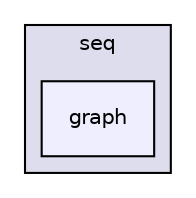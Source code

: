digraph "java/broad/pda/seq/graph" {
  compound=true
  node [ fontsize="10", fontname="Helvetica"];
  edge [ labelfontsize="10", labelfontname="Helvetica"];
  subgraph clusterdir_40e28ab81d2798526c2fdce0497e5b74 {
    graph [ bgcolor="#ddddee", pencolor="black", label="seq" fontname="Helvetica", fontsize="10", URL="dir_40e28ab81d2798526c2fdce0497e5b74.html"]
  dir_d50e147c053c057a2d079a168614fab6 [shape=box, label="graph", style="filled", fillcolor="#eeeeff", pencolor="black", URL="dir_d50e147c053c057a2d079a168614fab6.html"];
  }
}

